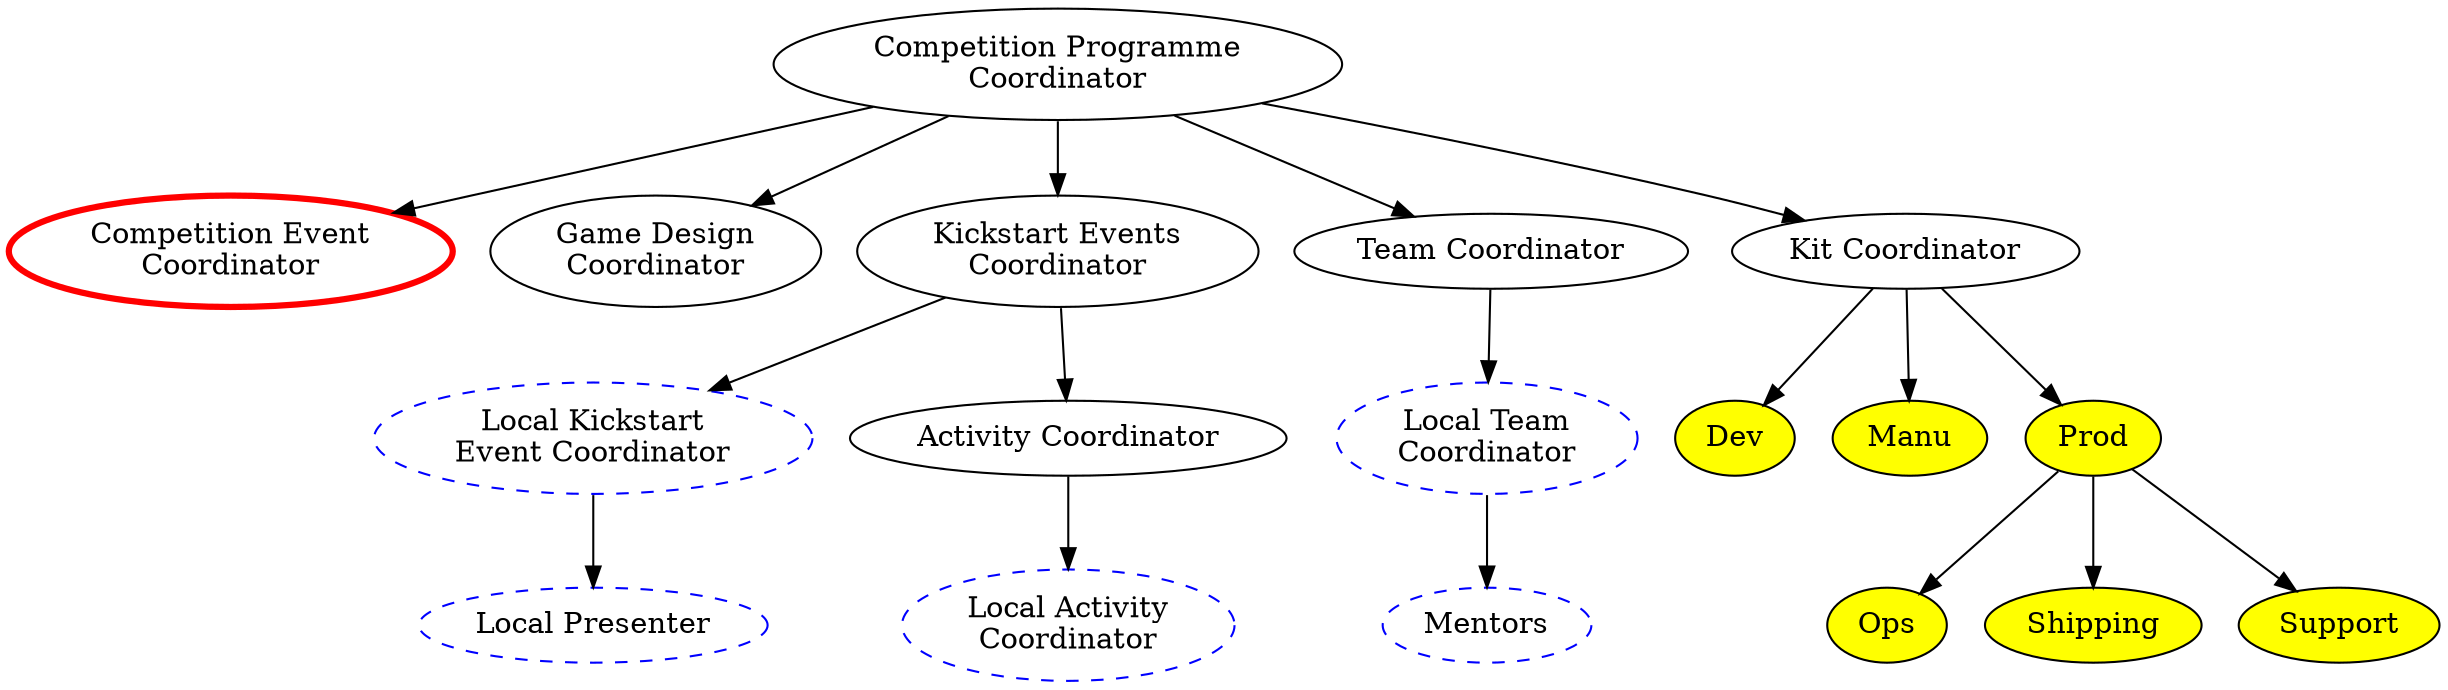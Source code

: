 digraph {
	####### Node declarations
	comp_prog_coord [label="Competition Programme\nCoordinator" email="competition-program@studentrobotics.org"];
	
	# Competition Coordinator Subordinates
	comp_event_coord [label="Competition Event\nCoordinator" color=red penwidth=3 rolesexclude=true]; // Email and tel defined in comp-event.dot
	game_design_coord [label="Game Design\nCoordinator" email="game-design@studentrobotics.org"];
	kickstart_event_coord [label="Kickstart Events\nCoordinator" email="kickstart@studentrobotics.org"];
	team_coord [label="Team Coordinator" email="teams@studentrobotics.org"];
	kit [label="Kit Coordinator" email="kit@studentrobotics.org"];
	
	### Fourth Level
	
	# Kickstart Event Coordinator Subordinates
	local_ks_event_coord[label="Local Kickstart\nEvent Coordinator" color=blue style=dashed contactsexclude=true];
	activity_coord[label="Activity Coordinator" email="activity@studentrobotics.org"]

	local_activity_coord[label="Local Activity\nCoordinator" color=blue style=dashed contactsexclude=true];
	local_team_coord[label="Local Team\nCoordinator" color=blue style=dashed contactsexclude=true];

	# Kit Coordinator Subordinates
	kit_dev[label="Dev" fillcolor=yellow style=filled contactsexclude=true];
	kit_manu[label="Manu" fillcolor=yellow style=filled contactsexclude=true];
	kit_prod[label="Prod" fillcolor=yellow style=filled contactsexclude=true];
	
	### Fifth Level
	local_presenter[label="Local Presenter" color=blue style=dashed contactsexclude=true];
	
	mentors[label="Mentors" color=blue style=dashed contactsexclude=true];
	
	# Kit Prod Subordinates
	kit_ops[label="Ops" fillcolor=yellow style=filled contactsexclude=true];
	kit_shipping[label="Shipping" fillcolor=yellow style=filled contactsexclude=true];
	kit_support[label="Support" fillcolor=yellow style=filled contactsexclude=true];
	
	###### Connections between nodes
	
	comp_prog_coord -> { comp_event_coord game_design_coord kickstart_event_coord team_coord kit };
	
	kickstart_event_coord -> { local_ks_event_coord activity_coord };
		
	activity_coord -> local_activity_coord;
	local_ks_event_coord -> { local_presenter };
		
	team_coord -> local_team_coord;
	local_team_coord -> mentors;
		
	kit -> { kit_dev kit_manu kit_prod };
	kit_prod -> { kit_ops kit_shipping kit_support };
}
		      